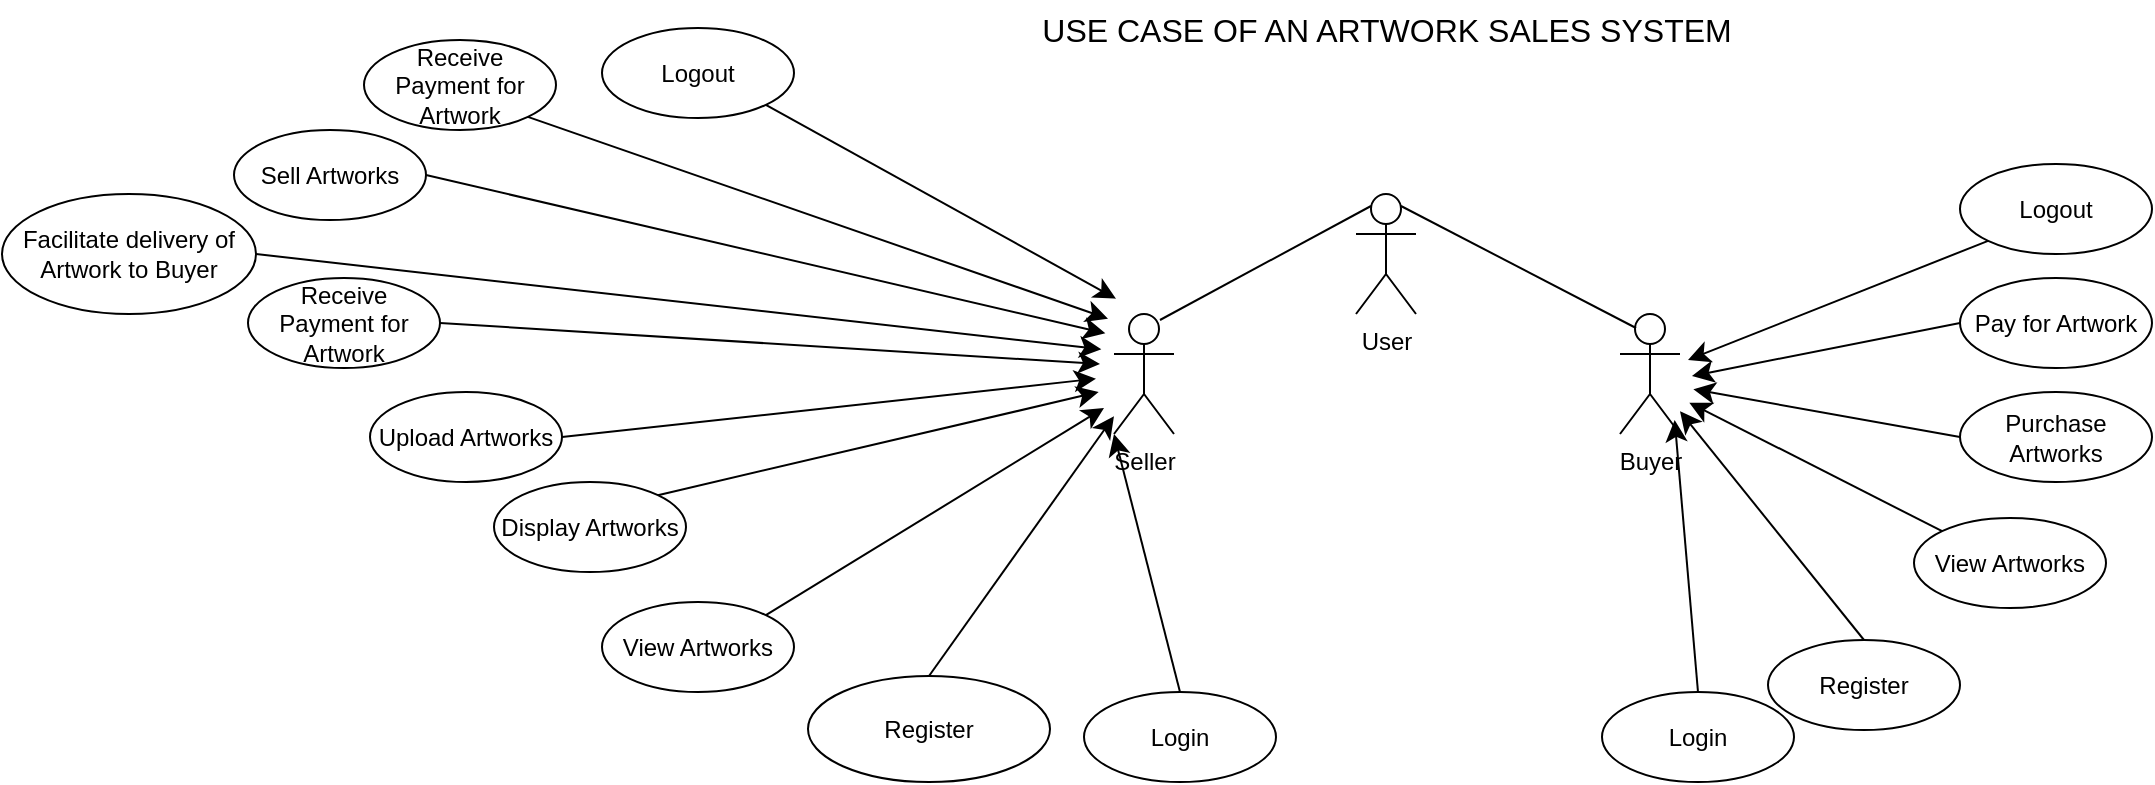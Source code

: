 <mxfile version="24.2.5" type="device">
  <diagram name="Page-1" id="lBTtXCqejluXPcuxgnst">
    <mxGraphModel dx="2021" dy="1204" grid="0" gridSize="10" guides="1" tooltips="1" connect="1" arrows="1" fold="1" page="0" pageScale="1" pageWidth="850" pageHeight="1100" math="0" shadow="0">
      <root>
        <mxCell id="0" />
        <mxCell id="1" parent="0" />
        <mxCell id="4MLwhqXekIt73L7Nqnkv-10" style="edgeStyle=none;curved=1;rounded=0;orthogonalLoop=1;jettySize=auto;html=1;exitX=0.5;exitY=0;exitDx=0;exitDy=0;fontSize=12;startSize=8;endSize=8;" edge="1" parent="1" source="4MLwhqXekIt73L7Nqnkv-1" target="4MLwhqXekIt73L7Nqnkv-3">
          <mxGeometry relative="1" as="geometry" />
        </mxCell>
        <mxCell id="4MLwhqXekIt73L7Nqnkv-1" value="Register" style="ellipse;whiteSpace=wrap;html=1;" vertex="1" parent="1">
          <mxGeometry x="297" y="132" width="96" height="45" as="geometry" />
        </mxCell>
        <mxCell id="4MLwhqXekIt73L7Nqnkv-2" value="User" style="shape=umlActor;verticalLabelPosition=bottom;verticalAlign=top;html=1;" vertex="1" parent="1">
          <mxGeometry x="91" y="-91" width="30" height="60" as="geometry" />
        </mxCell>
        <mxCell id="4MLwhqXekIt73L7Nqnkv-3" value="Buyer&lt;div&gt;&lt;br&gt;&lt;/div&gt;" style="shape=umlActor;verticalLabelPosition=bottom;verticalAlign=top;html=1;" vertex="1" parent="1">
          <mxGeometry x="223" y="-31" width="30" height="60" as="geometry" />
        </mxCell>
        <mxCell id="4MLwhqXekIt73L7Nqnkv-4" value="Seller" style="shape=umlActor;verticalLabelPosition=bottom;verticalAlign=top;html=1;" vertex="1" parent="1">
          <mxGeometry x="-30" y="-31" width="30" height="60" as="geometry" />
        </mxCell>
        <mxCell id="4MLwhqXekIt73L7Nqnkv-6" value="" style="endArrow=none;html=1;rounded=0;fontSize=12;startSize=8;endSize=8;curved=1;entryX=0.25;entryY=0.1;entryDx=0;entryDy=0;entryPerimeter=0;" edge="1" parent="1" target="4MLwhqXekIt73L7Nqnkv-2">
          <mxGeometry width="50" height="50" relative="1" as="geometry">
            <mxPoint x="-7" y="-28" as="sourcePoint" />
            <mxPoint x="43" y="-78" as="targetPoint" />
          </mxGeometry>
        </mxCell>
        <mxCell id="4MLwhqXekIt73L7Nqnkv-7" value="" style="endArrow=none;html=1;rounded=0;fontSize=12;startSize=8;endSize=8;curved=1;entryX=0.25;entryY=0.1;entryDx=0;entryDy=0;entryPerimeter=0;exitX=0.75;exitY=0.1;exitDx=0;exitDy=0;exitPerimeter=0;" edge="1" parent="1" source="4MLwhqXekIt73L7Nqnkv-2">
          <mxGeometry width="50" height="50" relative="1" as="geometry">
            <mxPoint x="125" y="33" as="sourcePoint" />
            <mxPoint x="231" y="-24" as="targetPoint" />
          </mxGeometry>
        </mxCell>
        <mxCell id="4MLwhqXekIt73L7Nqnkv-9" style="edgeStyle=none;curved=1;rounded=0;orthogonalLoop=1;jettySize=auto;html=1;exitX=0.5;exitY=0;exitDx=0;exitDy=0;fontSize=12;startSize=8;endSize=8;" edge="1" parent="1" source="4MLwhqXekIt73L7Nqnkv-8" target="4MLwhqXekIt73L7Nqnkv-4">
          <mxGeometry relative="1" as="geometry" />
        </mxCell>
        <mxCell id="4MLwhqXekIt73L7Nqnkv-8" value="Register" style="ellipse;whiteSpace=wrap;html=1;" vertex="1" parent="1">
          <mxGeometry x="-183" y="150" width="121" height="53" as="geometry" />
        </mxCell>
        <mxCell id="4MLwhqXekIt73L7Nqnkv-13" style="edgeStyle=none;curved=1;rounded=0;orthogonalLoop=1;jettySize=auto;html=1;exitX=0;exitY=0;exitDx=0;exitDy=0;fontSize=12;startSize=8;endSize=8;" edge="1" parent="1" source="4MLwhqXekIt73L7Nqnkv-11">
          <mxGeometry relative="1" as="geometry">
            <mxPoint x="257.667" y="13.333" as="targetPoint" />
          </mxGeometry>
        </mxCell>
        <mxCell id="4MLwhqXekIt73L7Nqnkv-11" value="View Artworks" style="ellipse;whiteSpace=wrap;html=1;" vertex="1" parent="1">
          <mxGeometry x="370" y="71" width="96" height="45" as="geometry" />
        </mxCell>
        <mxCell id="4MLwhqXekIt73L7Nqnkv-15" style="edgeStyle=none;curved=1;rounded=0;orthogonalLoop=1;jettySize=auto;html=1;exitX=0;exitY=0.5;exitDx=0;exitDy=0;fontSize=12;startSize=8;endSize=8;" edge="1" parent="1" source="4MLwhqXekIt73L7Nqnkv-14">
          <mxGeometry relative="1" as="geometry">
            <mxPoint x="259.667" y="6.667" as="targetPoint" />
          </mxGeometry>
        </mxCell>
        <mxCell id="4MLwhqXekIt73L7Nqnkv-14" value="Purchase Artworks" style="ellipse;whiteSpace=wrap;html=1;" vertex="1" parent="1">
          <mxGeometry x="393" y="8" width="96" height="45" as="geometry" />
        </mxCell>
        <mxCell id="4MLwhqXekIt73L7Nqnkv-16" value="Login" style="ellipse;whiteSpace=wrap;html=1;" vertex="1" parent="1">
          <mxGeometry x="214" y="158" width="96" height="45" as="geometry" />
        </mxCell>
        <mxCell id="4MLwhqXekIt73L7Nqnkv-17" style="edgeStyle=none;curved=1;rounded=0;orthogonalLoop=1;jettySize=auto;html=1;exitX=0.5;exitY=0;exitDx=0;exitDy=0;entryX=0.911;entryY=0.883;entryDx=0;entryDy=0;entryPerimeter=0;fontSize=12;startSize=8;endSize=8;" edge="1" parent="1" source="4MLwhqXekIt73L7Nqnkv-16" target="4MLwhqXekIt73L7Nqnkv-3">
          <mxGeometry relative="1" as="geometry" />
        </mxCell>
        <mxCell id="4MLwhqXekIt73L7Nqnkv-19" style="edgeStyle=none;curved=1;rounded=0;orthogonalLoop=1;jettySize=auto;html=1;exitX=0;exitY=0.5;exitDx=0;exitDy=0;fontSize=12;startSize=8;endSize=8;" edge="1" parent="1" source="4MLwhqXekIt73L7Nqnkv-18">
          <mxGeometry relative="1" as="geometry">
            <mxPoint x="259" y="0.0" as="targetPoint" />
          </mxGeometry>
        </mxCell>
        <mxCell id="4MLwhqXekIt73L7Nqnkv-18" value="Pay for Artwork" style="ellipse;whiteSpace=wrap;html=1;" vertex="1" parent="1">
          <mxGeometry x="393" y="-49" width="96" height="45" as="geometry" />
        </mxCell>
        <mxCell id="4MLwhqXekIt73L7Nqnkv-21" style="edgeStyle=none;curved=1;rounded=0;orthogonalLoop=1;jettySize=auto;html=1;exitX=0;exitY=1;exitDx=0;exitDy=0;fontSize=12;startSize=8;endSize=8;" edge="1" parent="1" source="4MLwhqXekIt73L7Nqnkv-20">
          <mxGeometry relative="1" as="geometry">
            <mxPoint x="257" y="-8.0" as="targetPoint" />
          </mxGeometry>
        </mxCell>
        <mxCell id="4MLwhqXekIt73L7Nqnkv-20" value="Logout" style="ellipse;whiteSpace=wrap;html=1;" vertex="1" parent="1">
          <mxGeometry x="393" y="-106" width="96" height="45" as="geometry" />
        </mxCell>
        <mxCell id="4MLwhqXekIt73L7Nqnkv-22" value="Login" style="ellipse;whiteSpace=wrap;html=1;" vertex="1" parent="1">
          <mxGeometry x="-45" y="158" width="96" height="45" as="geometry" />
        </mxCell>
        <mxCell id="4MLwhqXekIt73L7Nqnkv-24" style="edgeStyle=none;curved=1;rounded=0;orthogonalLoop=1;jettySize=auto;html=1;exitX=0.5;exitY=0;exitDx=0;exitDy=0;entryX=0;entryY=1;entryDx=0;entryDy=0;entryPerimeter=0;fontSize=12;startSize=8;endSize=8;" edge="1" parent="1" source="4MLwhqXekIt73L7Nqnkv-22" target="4MLwhqXekIt73L7Nqnkv-4">
          <mxGeometry relative="1" as="geometry" />
        </mxCell>
        <mxCell id="4MLwhqXekIt73L7Nqnkv-26" style="edgeStyle=none;curved=1;rounded=0;orthogonalLoop=1;jettySize=auto;html=1;exitX=1;exitY=0;exitDx=0;exitDy=0;fontSize=12;startSize=8;endSize=8;" edge="1" parent="1" source="4MLwhqXekIt73L7Nqnkv-25">
          <mxGeometry relative="1" as="geometry">
            <mxPoint x="-35" y="16.0" as="targetPoint" />
          </mxGeometry>
        </mxCell>
        <mxCell id="4MLwhqXekIt73L7Nqnkv-25" value="View Artworks" style="ellipse;whiteSpace=wrap;html=1;" vertex="1" parent="1">
          <mxGeometry x="-286" y="113" width="96" height="45" as="geometry" />
        </mxCell>
        <mxCell id="4MLwhqXekIt73L7Nqnkv-28" style="edgeStyle=none;curved=1;rounded=0;orthogonalLoop=1;jettySize=auto;html=1;exitX=1;exitY=0;exitDx=0;exitDy=0;fontSize=12;startSize=8;endSize=8;" edge="1" parent="1" source="4MLwhqXekIt73L7Nqnkv-27">
          <mxGeometry relative="1" as="geometry">
            <mxPoint x="-37.667" y="8.0" as="targetPoint" />
          </mxGeometry>
        </mxCell>
        <mxCell id="4MLwhqXekIt73L7Nqnkv-27" value="Display Artworks" style="ellipse;whiteSpace=wrap;html=1;" vertex="1" parent="1">
          <mxGeometry x="-340" y="53" width="96" height="45" as="geometry" />
        </mxCell>
        <mxCell id="4MLwhqXekIt73L7Nqnkv-30" style="edgeStyle=none;curved=1;rounded=0;orthogonalLoop=1;jettySize=auto;html=1;exitX=1;exitY=0.5;exitDx=0;exitDy=0;fontSize=12;startSize=8;endSize=8;" edge="1" parent="1" source="4MLwhqXekIt73L7Nqnkv-29">
          <mxGeometry relative="1" as="geometry">
            <mxPoint x="-39" y="1.333" as="targetPoint" />
          </mxGeometry>
        </mxCell>
        <mxCell id="4MLwhqXekIt73L7Nqnkv-29" value="Upload Artworks" style="ellipse;whiteSpace=wrap;html=1;" vertex="1" parent="1">
          <mxGeometry x="-402" y="8" width="96" height="45" as="geometry" />
        </mxCell>
        <mxCell id="4MLwhqXekIt73L7Nqnkv-32" style="edgeStyle=none;curved=1;rounded=0;orthogonalLoop=1;jettySize=auto;html=1;exitX=1;exitY=0.5;exitDx=0;exitDy=0;fontSize=12;startSize=8;endSize=8;" edge="1" parent="1" source="4MLwhqXekIt73L7Nqnkv-31">
          <mxGeometry relative="1" as="geometry">
            <mxPoint x="-37.0" y="-6.0" as="targetPoint" />
          </mxGeometry>
        </mxCell>
        <mxCell id="4MLwhqXekIt73L7Nqnkv-31" value="Receive Payment for Artwork" style="ellipse;whiteSpace=wrap;html=1;" vertex="1" parent="1">
          <mxGeometry x="-463" y="-49" width="96" height="45" as="geometry" />
        </mxCell>
        <mxCell id="4MLwhqXekIt73L7Nqnkv-34" style="edgeStyle=none;curved=1;rounded=0;orthogonalLoop=1;jettySize=auto;html=1;exitX=1;exitY=0.5;exitDx=0;exitDy=0;fontSize=12;startSize=8;endSize=8;" edge="1" parent="1" source="4MLwhqXekIt73L7Nqnkv-33">
          <mxGeometry relative="1" as="geometry">
            <mxPoint x="-36.333" y="-13.333" as="targetPoint" />
          </mxGeometry>
        </mxCell>
        <mxCell id="4MLwhqXekIt73L7Nqnkv-33" value="Facilitate delivery of Artwork to Buyer" style="ellipse;whiteSpace=wrap;html=1;" vertex="1" parent="1">
          <mxGeometry x="-586" y="-91" width="127" height="60" as="geometry" />
        </mxCell>
        <mxCell id="4MLwhqXekIt73L7Nqnkv-36" style="edgeStyle=none;curved=1;rounded=0;orthogonalLoop=1;jettySize=auto;html=1;exitX=1;exitY=0.5;exitDx=0;exitDy=0;fontSize=12;startSize=8;endSize=8;" edge="1" parent="1" source="4MLwhqXekIt73L7Nqnkv-35">
          <mxGeometry relative="1" as="geometry">
            <mxPoint x="-34.333" y="-21.333" as="targetPoint" />
          </mxGeometry>
        </mxCell>
        <mxCell id="4MLwhqXekIt73L7Nqnkv-35" value="Sell Artworks" style="ellipse;whiteSpace=wrap;html=1;" vertex="1" parent="1">
          <mxGeometry x="-470" y="-123" width="96" height="45" as="geometry" />
        </mxCell>
        <mxCell id="4MLwhqXekIt73L7Nqnkv-38" style="edgeStyle=none;curved=1;rounded=0;orthogonalLoop=1;jettySize=auto;html=1;exitX=1;exitY=1;exitDx=0;exitDy=0;fontSize=12;startSize=8;endSize=8;" edge="1" parent="1" source="4MLwhqXekIt73L7Nqnkv-37">
          <mxGeometry relative="1" as="geometry">
            <mxPoint x="-33.0" y="-28.667" as="targetPoint" />
          </mxGeometry>
        </mxCell>
        <mxCell id="4MLwhqXekIt73L7Nqnkv-37" value="Receive Payment for Artwork" style="ellipse;whiteSpace=wrap;html=1;" vertex="1" parent="1">
          <mxGeometry x="-405" y="-168" width="96" height="45" as="geometry" />
        </mxCell>
        <mxCell id="4MLwhqXekIt73L7Nqnkv-39" value="USE CASE OF AN ARTWORK SALES SYSTEM" style="text;html=1;align=center;verticalAlign=middle;whiteSpace=wrap;rounded=0;fontSize=16;" vertex="1" parent="1">
          <mxGeometry x="-127.5" y="-188" width="467" height="30" as="geometry" />
        </mxCell>
        <mxCell id="4MLwhqXekIt73L7Nqnkv-41" style="edgeStyle=none;curved=1;rounded=0;orthogonalLoop=1;jettySize=auto;html=1;exitX=1;exitY=1;exitDx=0;exitDy=0;fontSize=12;startSize=8;endSize=8;" edge="1" parent="1" source="4MLwhqXekIt73L7Nqnkv-40">
          <mxGeometry relative="1" as="geometry">
            <mxPoint x="-29.0" y="-38.667" as="targetPoint" />
          </mxGeometry>
        </mxCell>
        <mxCell id="4MLwhqXekIt73L7Nqnkv-40" value="Logout" style="ellipse;whiteSpace=wrap;html=1;" vertex="1" parent="1">
          <mxGeometry x="-286" y="-174" width="96" height="45" as="geometry" />
        </mxCell>
      </root>
    </mxGraphModel>
  </diagram>
</mxfile>
